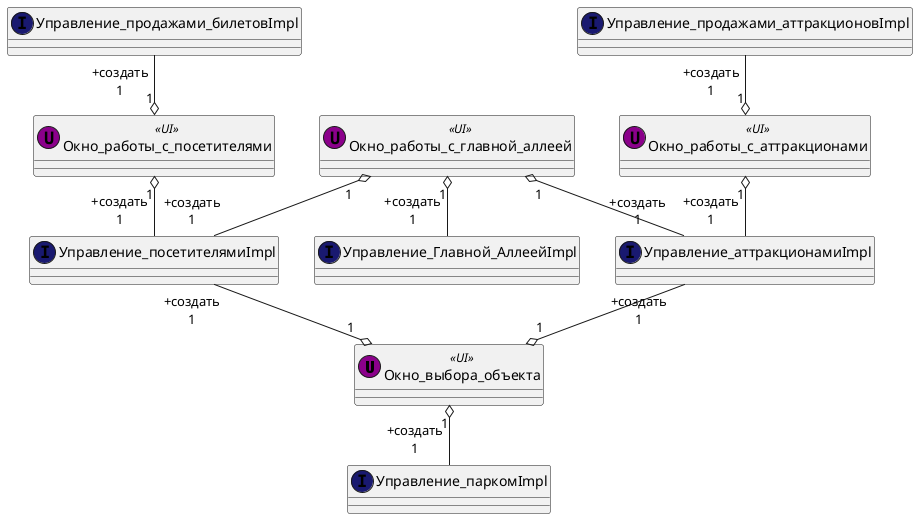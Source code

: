 @startuml
Окно_выбора_объекта "1" o-up- " +cоздать\n 1" Управление_посетителямиImpl
Окно_выбора_объекта "1" o-up- " +cоздать\n 1" Управление_аттракционамиImpl
Окно_выбора_объекта "1" o-- " +cоздать\n 1" Управление_паркомImpl
Окно_работы_с_посетителями "1" o-- " +cоздать\n 1" Управление_посетителямиImpl
Окно_работы_с_посетителями "1" o-up- " +cоздать\n 1" Управление_продажами_билетовImpl
Окно_работы_с_аттракционами "1" o-- " +cоздать\n 1" Управление_аттракционамиImpl
Окно_работы_с_аттракционами "1" o-up- " +cоздать\n 1" Управление_продажами_аттракционовImpl
Окно_работы_с_главной_аллеей "1" o-- " +cоздать\n 1" Управление_Главной_АллеейImpl
Окно_работы_с_главной_аллеей "1" o-- " +cоздать\n 1" Управление_посетителямиImpl
Окно_работы_с_главной_аллеей "1" o-- " +cоздать\n 1" Управление_аттракционамиImpl


class Окно_выбора_объекта << (U,DarkMagenta) UI>> {
}

class Окно_работы_с_посетителями << (U,DarkMagenta) UI>> {
}

class Окно_работы_с_аттракционами << (U,DarkMagenta) UI>> {
}

class Окно_работы_с_главной_аллеей << (U,DarkMagenta) UI>> {
}

class Управление_посетителямиImpl << (I,MidnightBlue) >> {
}

class Управление_паркомImpl << (I,MidnightBlue) >> {
}

class Управление_аттракционамиImpl << (I,MidnightBlue) >> {
}

class Управление_Главной_АллеейImpl << (I,MidnightBlue) >> {
}

class Управление_продажами_билетовImpl << (I,MidnightBlue) >> {
}


class Управление_продажами_аттракционовImpl << (I,MidnightBlue) >> {
}
@enduml